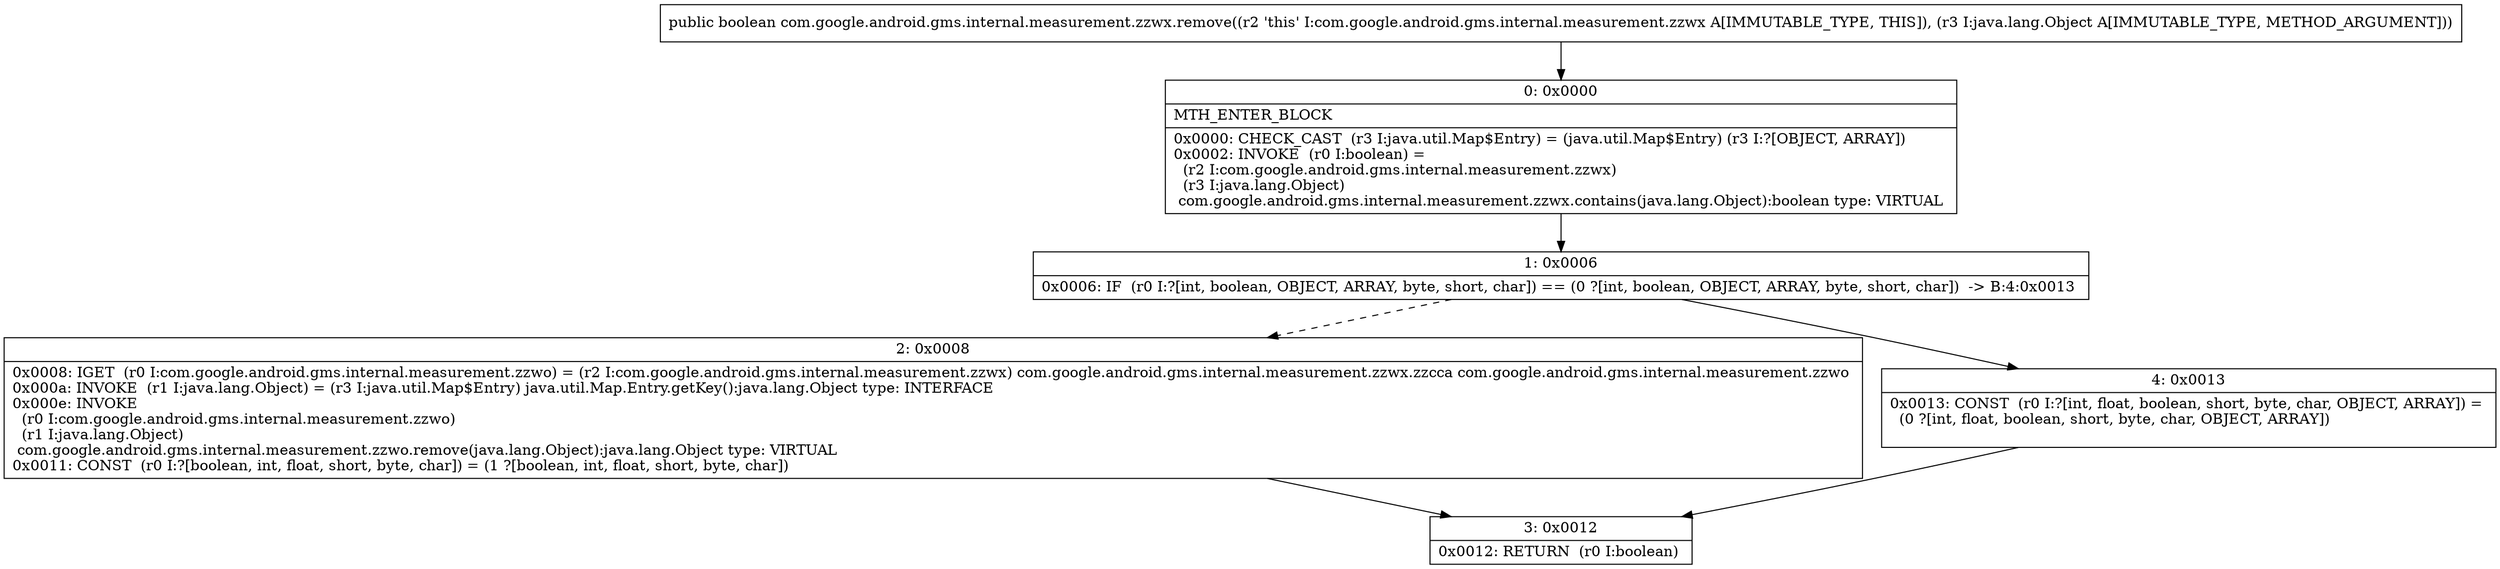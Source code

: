 digraph "CFG forcom.google.android.gms.internal.measurement.zzwx.remove(Ljava\/lang\/Object;)Z" {
Node_0 [shape=record,label="{0\:\ 0x0000|MTH_ENTER_BLOCK\l|0x0000: CHECK_CAST  (r3 I:java.util.Map$Entry) = (java.util.Map$Entry) (r3 I:?[OBJECT, ARRAY]) \l0x0002: INVOKE  (r0 I:boolean) = \l  (r2 I:com.google.android.gms.internal.measurement.zzwx)\l  (r3 I:java.lang.Object)\l com.google.android.gms.internal.measurement.zzwx.contains(java.lang.Object):boolean type: VIRTUAL \l}"];
Node_1 [shape=record,label="{1\:\ 0x0006|0x0006: IF  (r0 I:?[int, boolean, OBJECT, ARRAY, byte, short, char]) == (0 ?[int, boolean, OBJECT, ARRAY, byte, short, char])  \-\> B:4:0x0013 \l}"];
Node_2 [shape=record,label="{2\:\ 0x0008|0x0008: IGET  (r0 I:com.google.android.gms.internal.measurement.zzwo) = (r2 I:com.google.android.gms.internal.measurement.zzwx) com.google.android.gms.internal.measurement.zzwx.zzcca com.google.android.gms.internal.measurement.zzwo \l0x000a: INVOKE  (r1 I:java.lang.Object) = (r3 I:java.util.Map$Entry) java.util.Map.Entry.getKey():java.lang.Object type: INTERFACE \l0x000e: INVOKE  \l  (r0 I:com.google.android.gms.internal.measurement.zzwo)\l  (r1 I:java.lang.Object)\l com.google.android.gms.internal.measurement.zzwo.remove(java.lang.Object):java.lang.Object type: VIRTUAL \l0x0011: CONST  (r0 I:?[boolean, int, float, short, byte, char]) = (1 ?[boolean, int, float, short, byte, char]) \l}"];
Node_3 [shape=record,label="{3\:\ 0x0012|0x0012: RETURN  (r0 I:boolean) \l}"];
Node_4 [shape=record,label="{4\:\ 0x0013|0x0013: CONST  (r0 I:?[int, float, boolean, short, byte, char, OBJECT, ARRAY]) = \l  (0 ?[int, float, boolean, short, byte, char, OBJECT, ARRAY])\l \l}"];
MethodNode[shape=record,label="{public boolean com.google.android.gms.internal.measurement.zzwx.remove((r2 'this' I:com.google.android.gms.internal.measurement.zzwx A[IMMUTABLE_TYPE, THIS]), (r3 I:java.lang.Object A[IMMUTABLE_TYPE, METHOD_ARGUMENT])) }"];
MethodNode -> Node_0;
Node_0 -> Node_1;
Node_1 -> Node_2[style=dashed];
Node_1 -> Node_4;
Node_2 -> Node_3;
Node_4 -> Node_3;
}

